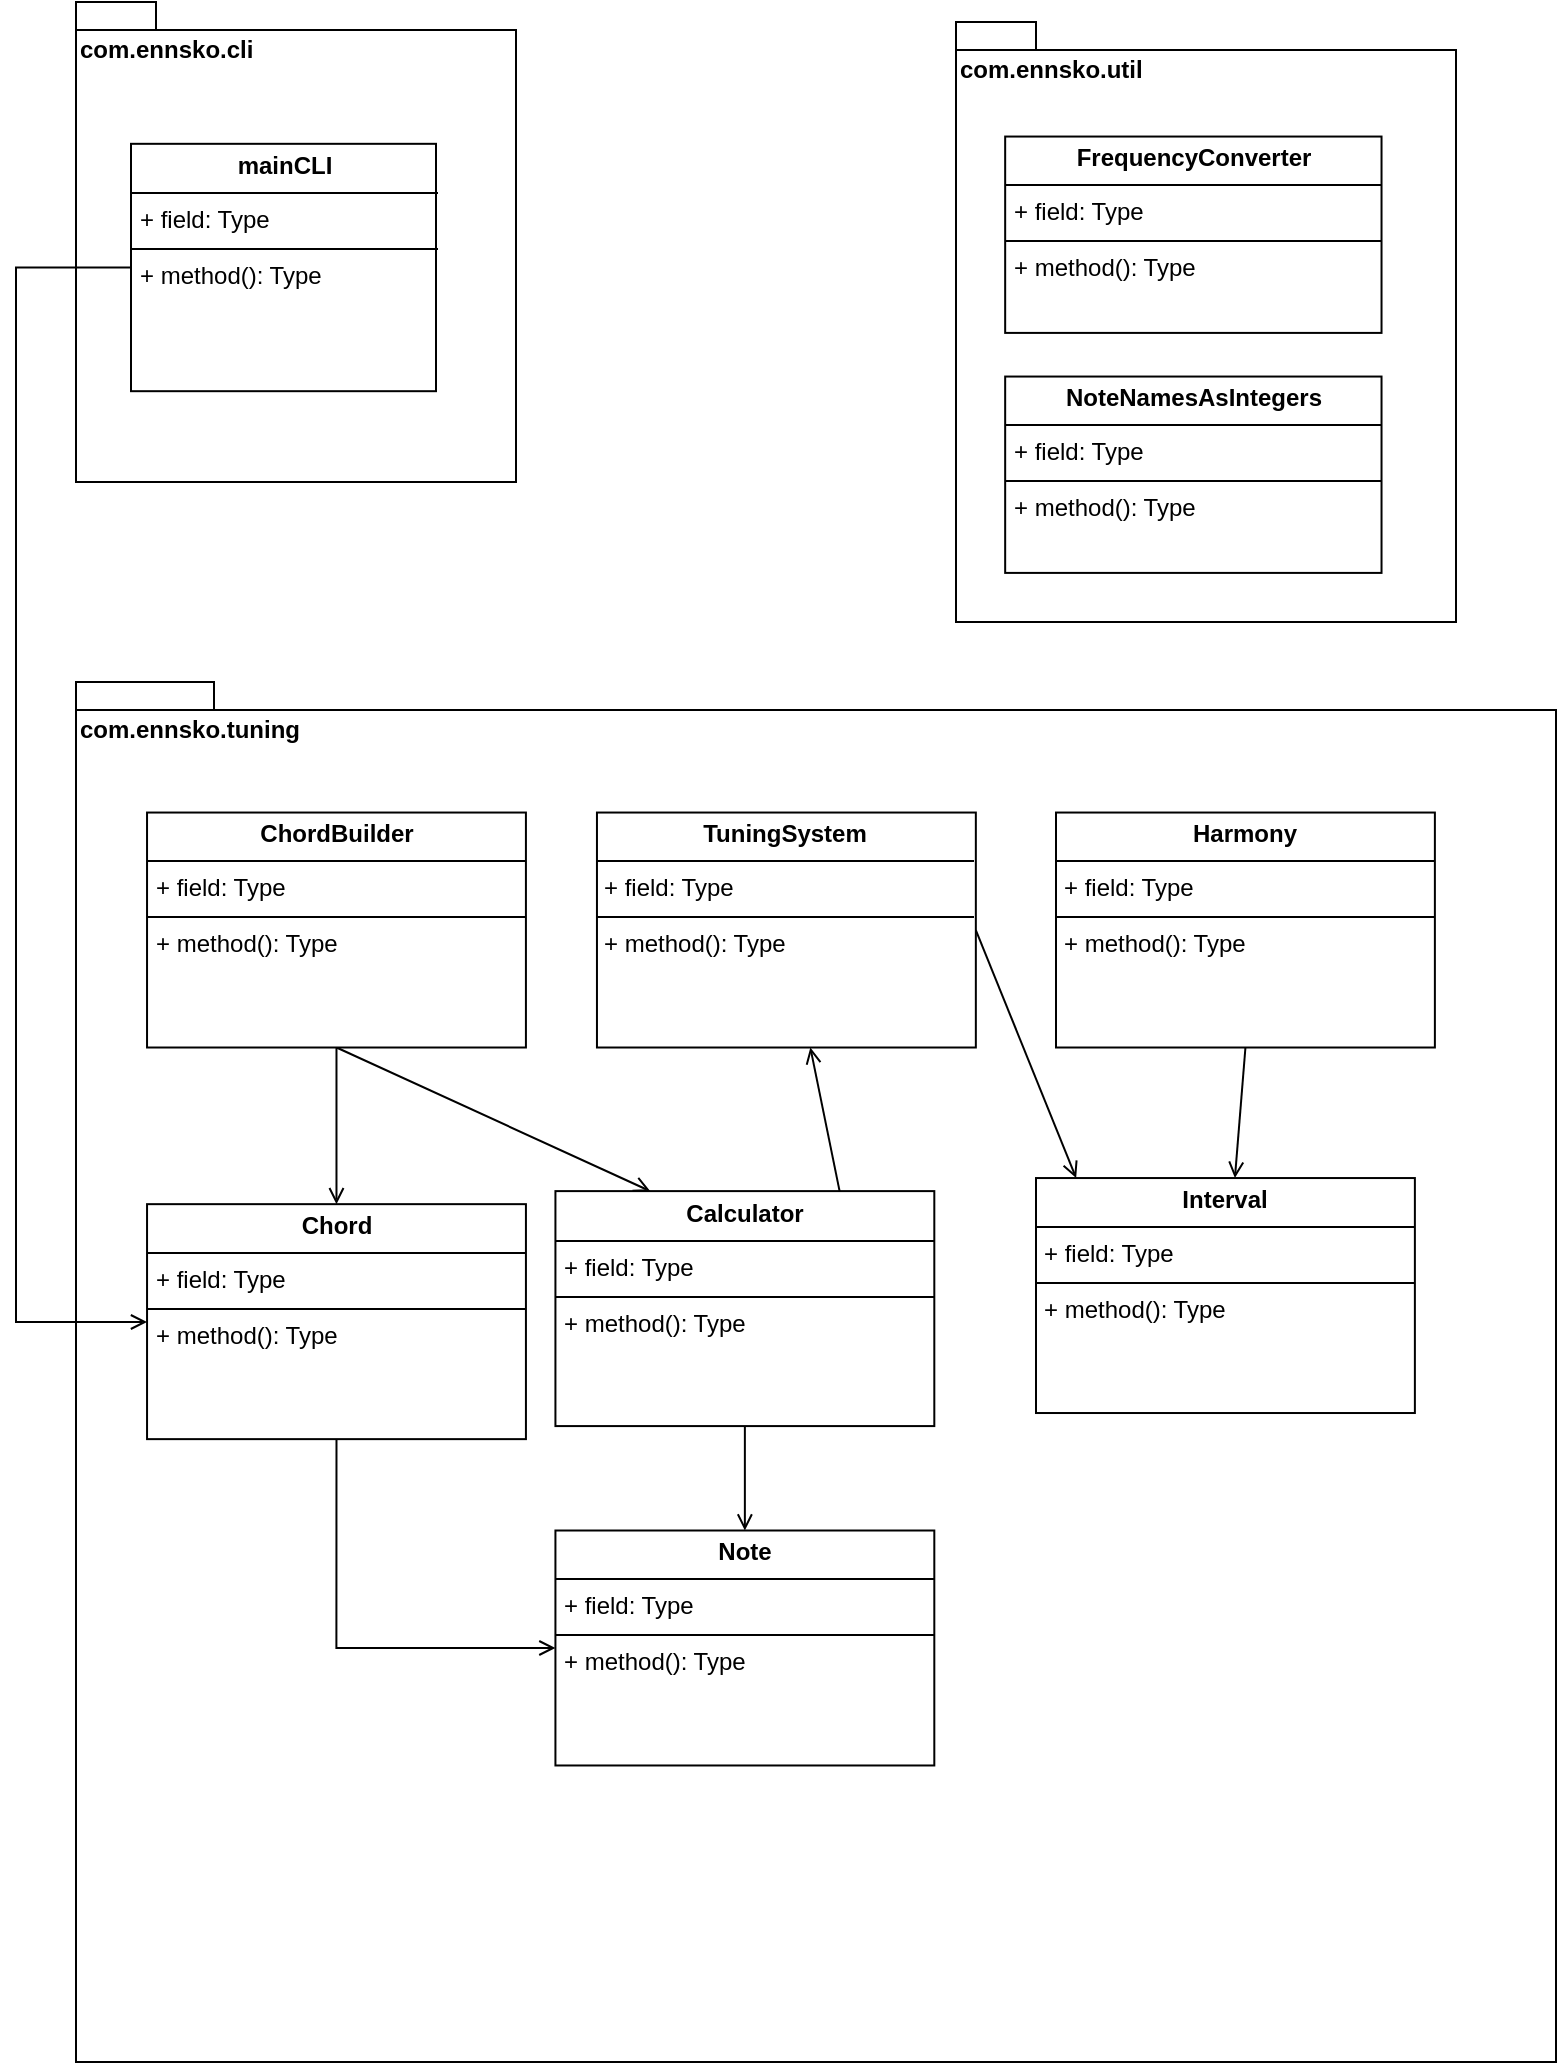 <mxfile version="27.0.5">
  <diagram name="Page-1" id="duiE9MY-KJp6WTq4FDj3">
    <mxGraphModel dx="1763" dy="1150" grid="1" gridSize="10" guides="1" tooltips="1" connect="1" arrows="1" fold="1" page="1" pageScale="1" pageWidth="850" pageHeight="1100" math="0" shadow="0">
      <root>
        <mxCell id="0" />
        <mxCell id="1" parent="0" />
        <mxCell id="epMbeUR7iS_WDw6ivzyc-14" value="com.ennsko.cli" style="shape=folder;fontStyle=1;spacingTop=10;tabWidth=40;tabHeight=14;tabPosition=left;html=1;whiteSpace=wrap;verticalAlign=top;align=left;container=0;dropTarget=1;" vertex="1" parent="1">
          <mxGeometry x="60" y="10" width="220" height="240" as="geometry">
            <mxRectangle x="25" y="40" width="160" height="40" as="alternateBounds" />
          </mxGeometry>
        </mxCell>
        <mxCell id="epMbeUR7iS_WDw6ivzyc-3" value="&lt;p style=&quot;margin:0px;margin-top:4px;text-align:center;&quot;&gt;&lt;b&gt;mainCLI&lt;/b&gt;&lt;/p&gt;&lt;hr size=&quot;1&quot; style=&quot;border-style:solid;&quot;&gt;&lt;p style=&quot;margin:0px;margin-left:4px;&quot;&gt;+ field: Type&lt;/p&gt;&lt;hr size=&quot;1&quot; style=&quot;border-style:solid;&quot;&gt;&lt;p style=&quot;margin:0px;margin-left:4px;&quot;&gt;+ method(): Type&lt;/p&gt;" style="verticalAlign=top;align=left;overflow=fill;html=1;whiteSpace=wrap;" vertex="1" parent="epMbeUR7iS_WDw6ivzyc-14">
          <mxGeometry x="27.5" y="70.91" width="152.5" height="123.684" as="geometry" />
        </mxCell>
        <mxCell id="epMbeUR7iS_WDw6ivzyc-16" value="com.ennsko.tuning" style="shape=folder;fontStyle=1;spacingTop=10;tabWidth=40;tabHeight=14;tabPosition=left;html=1;whiteSpace=wrap;verticalAlign=top;align=left;container=0;recursiveResize=1;" vertex="1" parent="1">
          <mxGeometry x="60" y="350" width="740" height="690" as="geometry" />
        </mxCell>
        <mxCell id="epMbeUR7iS_WDw6ivzyc-5" value="&lt;p style=&quot;margin:0px;margin-top:4px;text-align:center;&quot;&gt;&lt;b&gt;Interval&lt;/b&gt;&lt;/p&gt;&lt;hr size=&quot;1&quot; style=&quot;border-style:solid;&quot;&gt;&lt;p style=&quot;margin:0px;margin-left:4px;&quot;&gt;+ field: Type&lt;/p&gt;&lt;hr size=&quot;1&quot; style=&quot;border-style:solid;&quot;&gt;&lt;p style=&quot;margin:0px;margin-left:4px;&quot;&gt;+ method(): Type&lt;/p&gt;" style="verticalAlign=top;align=left;overflow=fill;html=1;whiteSpace=wrap;" vertex="1" parent="epMbeUR7iS_WDw6ivzyc-16">
          <mxGeometry x="480.0" y="248.027" width="189.44" height="117.486" as="geometry" />
        </mxCell>
        <mxCell id="epMbeUR7iS_WDw6ivzyc-27" style="rounded=0;orthogonalLoop=1;jettySize=auto;html=1;exitX=0.5;exitY=1;exitDx=0;exitDy=0;endArrow=open;endFill=0;" edge="1" parent="epMbeUR7iS_WDw6ivzyc-16" source="epMbeUR7iS_WDw6ivzyc-4" target="epMbeUR7iS_WDw6ivzyc-5">
          <mxGeometry relative="1" as="geometry" />
        </mxCell>
        <mxCell id="epMbeUR7iS_WDw6ivzyc-4" value="&lt;p style=&quot;margin:0px;margin-top:4px;text-align:center;&quot;&gt;&lt;b&gt;Harmony&lt;/b&gt;&lt;/p&gt;&lt;hr size=&quot;1&quot; style=&quot;border-style:solid;&quot;&gt;&lt;p style=&quot;margin:0px;margin-left:4px;&quot;&gt;+ field: Type&lt;/p&gt;&lt;hr size=&quot;1&quot; style=&quot;border-style:solid;&quot;&gt;&lt;p style=&quot;margin:0px;margin-left:4px;&quot;&gt;+ method(): Type&lt;/p&gt;" style="verticalAlign=top;align=left;overflow=fill;html=1;whiteSpace=wrap;" vertex="1" parent="epMbeUR7iS_WDw6ivzyc-16">
          <mxGeometry x="490.0" y="65.27" width="189.44" height="117.486" as="geometry" />
        </mxCell>
        <mxCell id="epMbeUR7iS_WDw6ivzyc-34" style="shape=connector;rounded=0;orthogonalLoop=1;jettySize=auto;html=1;exitX=1;exitY=0.5;exitDx=0;exitDy=0;strokeColor=default;align=center;verticalAlign=middle;fontFamily=Helvetica;fontSize=11;fontColor=default;labelBackgroundColor=default;endArrow=open;endFill=0;entryX=0.106;entryY=0;entryDx=0;entryDy=0;entryPerimeter=0;" edge="1" parent="epMbeUR7iS_WDw6ivzyc-16" source="epMbeUR7iS_WDw6ivzyc-8" target="epMbeUR7iS_WDw6ivzyc-5">
          <mxGeometry relative="1" as="geometry" />
        </mxCell>
        <mxCell id="epMbeUR7iS_WDw6ivzyc-8" value="&lt;p style=&quot;margin:0px;margin-top:4px;text-align:center;&quot;&gt;&lt;b&gt;TuningSystem&lt;/b&gt;&lt;/p&gt;&lt;hr size=&quot;1&quot; style=&quot;border-style:solid;&quot;&gt;&lt;p style=&quot;margin:0px;margin-left:4px;&quot;&gt;+ field: Type&lt;/p&gt;&lt;hr size=&quot;1&quot; style=&quot;border-style:solid;&quot;&gt;&lt;p style=&quot;margin:0px;margin-left:4px;&quot;&gt;+ method(): Type&lt;/p&gt;" style="verticalAlign=top;align=left;overflow=fill;html=1;whiteSpace=wrap;" vertex="1" parent="epMbeUR7iS_WDw6ivzyc-16">
          <mxGeometry x="260.48" y="65.27" width="189.44" height="117.486" as="geometry" />
        </mxCell>
        <mxCell id="epMbeUR7iS_WDw6ivzyc-29" style="edgeStyle=orthogonalEdgeStyle;rounded=0;orthogonalLoop=1;jettySize=auto;html=1;exitX=0.5;exitY=1;exitDx=0;exitDy=0;endArrow=open;endFill=0;" edge="1" parent="epMbeUR7iS_WDw6ivzyc-16" source="epMbeUR7iS_WDw6ivzyc-7" target="epMbeUR7iS_WDw6ivzyc-9">
          <mxGeometry relative="1" as="geometry" />
        </mxCell>
        <mxCell id="epMbeUR7iS_WDw6ivzyc-37" style="shape=connector;rounded=0;orthogonalLoop=1;jettySize=auto;html=1;exitX=0.75;exitY=0;exitDx=0;exitDy=0;strokeColor=default;align=center;verticalAlign=middle;fontFamily=Helvetica;fontSize=11;fontColor=default;labelBackgroundColor=default;endArrow=open;endFill=0;" edge="1" parent="epMbeUR7iS_WDw6ivzyc-16" source="epMbeUR7iS_WDw6ivzyc-7" target="epMbeUR7iS_WDw6ivzyc-8">
          <mxGeometry relative="1" as="geometry" />
        </mxCell>
        <mxCell id="epMbeUR7iS_WDw6ivzyc-7" value="&lt;p style=&quot;margin:0px;margin-top:4px;text-align:center;&quot;&gt;&lt;b&gt;Calculator&lt;/b&gt;&lt;/p&gt;&lt;hr size=&quot;1&quot; style=&quot;border-style:solid;&quot;&gt;&lt;p style=&quot;margin:0px;margin-left:4px;&quot;&gt;+ field: Type&lt;/p&gt;&lt;hr size=&quot;1&quot; style=&quot;border-style:solid;&quot;&gt;&lt;p style=&quot;margin:0px;margin-left:4px;&quot;&gt;+ method(): Type&lt;/p&gt;" style="verticalAlign=top;align=left;overflow=fill;html=1;whiteSpace=wrap;" vertex="1" parent="epMbeUR7iS_WDw6ivzyc-16">
          <mxGeometry x="239.716" y="254.554" width="189.44" height="117.486" as="geometry" />
        </mxCell>
        <mxCell id="epMbeUR7iS_WDw6ivzyc-25" style="rounded=0;orthogonalLoop=1;jettySize=auto;html=1;exitX=0.5;exitY=1;exitDx=0;exitDy=0;endArrow=open;endFill=0;entryX=0.25;entryY=0;entryDx=0;entryDy=0;" edge="1" parent="epMbeUR7iS_WDw6ivzyc-16" source="epMbeUR7iS_WDw6ivzyc-6" target="epMbeUR7iS_WDw6ivzyc-7">
          <mxGeometry relative="1" as="geometry" />
        </mxCell>
        <mxCell id="epMbeUR7iS_WDw6ivzyc-30" style="edgeStyle=orthogonalEdgeStyle;rounded=0;orthogonalLoop=1;jettySize=auto;html=1;exitX=0.5;exitY=1;exitDx=0;exitDy=0;endArrow=open;endFill=0;" edge="1" parent="epMbeUR7iS_WDw6ivzyc-16" source="epMbeUR7iS_WDw6ivzyc-6" target="epMbeUR7iS_WDw6ivzyc-10">
          <mxGeometry relative="1" as="geometry" />
        </mxCell>
        <mxCell id="epMbeUR7iS_WDw6ivzyc-6" value="&lt;p style=&quot;margin:0px;margin-top:4px;text-align:center;&quot;&gt;&lt;b&gt;ChordBuilder&lt;/b&gt;&lt;/p&gt;&lt;hr size=&quot;1&quot; style=&quot;border-style:solid;&quot;&gt;&lt;p style=&quot;margin:0px;margin-left:4px;&quot;&gt;+ field: Type&lt;/p&gt;&lt;hr size=&quot;1&quot; style=&quot;border-style:solid;&quot;&gt;&lt;p style=&quot;margin:0px;margin-left:4px;&quot;&gt;+ method(): Type&lt;/p&gt;" style="verticalAlign=top;align=left;overflow=fill;html=1;whiteSpace=wrap;" vertex="1" parent="epMbeUR7iS_WDw6ivzyc-16">
          <mxGeometry x="35.52" y="65.27" width="189.44" height="117.486" as="geometry" />
        </mxCell>
        <mxCell id="epMbeUR7iS_WDw6ivzyc-39" style="edgeStyle=orthogonalEdgeStyle;shape=connector;rounded=0;orthogonalLoop=1;jettySize=auto;html=1;exitX=0.5;exitY=1;exitDx=0;exitDy=0;entryX=0;entryY=0.5;entryDx=0;entryDy=0;strokeColor=default;align=center;verticalAlign=middle;fontFamily=Helvetica;fontSize=11;fontColor=default;labelBackgroundColor=default;endArrow=open;endFill=0;" edge="1" parent="epMbeUR7iS_WDw6ivzyc-16" source="epMbeUR7iS_WDw6ivzyc-10" target="epMbeUR7iS_WDw6ivzyc-9">
          <mxGeometry relative="1" as="geometry" />
        </mxCell>
        <mxCell id="epMbeUR7iS_WDw6ivzyc-10" value="&lt;p style=&quot;margin:0px;margin-top:4px;text-align:center;&quot;&gt;&lt;b&gt;Chord&lt;/b&gt;&lt;/p&gt;&lt;hr size=&quot;1&quot; style=&quot;border-style:solid;&quot;&gt;&lt;p style=&quot;margin:0px;margin-left:4px;&quot;&gt;+ field: Type&lt;/p&gt;&lt;hr size=&quot;1&quot; style=&quot;border-style:solid;&quot;&gt;&lt;p style=&quot;margin:0px;margin-left:4px;&quot;&gt;+ method(): Type&lt;/p&gt;" style="verticalAlign=top;align=left;overflow=fill;html=1;whiteSpace=wrap;" vertex="1" parent="epMbeUR7iS_WDw6ivzyc-16">
          <mxGeometry x="35.524" y="261.081" width="189.44" height="117.486" as="geometry" />
        </mxCell>
        <mxCell id="epMbeUR7iS_WDw6ivzyc-9" value="&lt;p style=&quot;margin:0px;margin-top:4px;text-align:center;&quot;&gt;&lt;b&gt;Note&lt;/b&gt;&lt;/p&gt;&lt;hr size=&quot;1&quot; style=&quot;border-style:solid;&quot;&gt;&lt;p style=&quot;margin:0px;margin-left:4px;&quot;&gt;+ field: Type&lt;/p&gt;&lt;hr size=&quot;1&quot; style=&quot;border-style:solid;&quot;&gt;&lt;p style=&quot;margin:0px;margin-left:4px;&quot;&gt;+ method(): Type&lt;/p&gt;" style="verticalAlign=top;align=left;overflow=fill;html=1;whiteSpace=wrap;" vertex="1" parent="epMbeUR7iS_WDw6ivzyc-16">
          <mxGeometry x="239.716" y="424.257" width="189.44" height="117.486" as="geometry" />
        </mxCell>
        <mxCell id="epMbeUR7iS_WDw6ivzyc-17" value="com.ennsko.util" style="shape=folder;fontStyle=1;spacingTop=10;tabWidth=40;tabHeight=14;tabPosition=left;html=1;whiteSpace=wrap;verticalAlign=top;align=left;container=0;" vertex="1" parent="1">
          <mxGeometry x="500" y="20" width="250" height="300" as="geometry" />
        </mxCell>
        <mxCell id="epMbeUR7iS_WDw6ivzyc-11" value="&lt;p style=&quot;margin:0px;margin-top:4px;text-align:center;&quot;&gt;&lt;b&gt;FrequencyConverter&lt;/b&gt;&lt;/p&gt;&lt;hr size=&quot;1&quot; style=&quot;border-style:solid;&quot;&gt;&lt;p style=&quot;margin:0px;margin-left:4px;&quot;&gt;+ field: Type&lt;/p&gt;&lt;hr size=&quot;1&quot; style=&quot;border-style:solid;&quot;&gt;&lt;p style=&quot;margin:0px;margin-left:4px;&quot;&gt;+ method(): Type&lt;/p&gt;" style="verticalAlign=top;align=left;overflow=fill;html=1;whiteSpace=wrap;" vertex="1" parent="epMbeUR7iS_WDw6ivzyc-17">
          <mxGeometry x="24.585" y="57.273" width="188.181" height="98.182" as="geometry" />
        </mxCell>
        <mxCell id="epMbeUR7iS_WDw6ivzyc-12" value="&lt;p style=&quot;margin:0px;margin-top:4px;text-align:center;&quot;&gt;&lt;b&gt;NoteNamesAsIntegers&lt;/b&gt;&lt;/p&gt;&lt;hr size=&quot;1&quot; style=&quot;border-style:solid;&quot;&gt;&lt;p style=&quot;margin:0px;margin-left:4px;&quot;&gt;+ field: Type&lt;/p&gt;&lt;hr size=&quot;1&quot; style=&quot;border-style:solid;&quot;&gt;&lt;p style=&quot;margin:0px;margin-left:4px;&quot;&gt;+ method(): Type&lt;/p&gt;" style="verticalAlign=top;align=left;overflow=fill;html=1;whiteSpace=wrap;" vertex="1" parent="epMbeUR7iS_WDw6ivzyc-17">
          <mxGeometry x="24.585" y="177.273" width="188.181" height="98.182" as="geometry" />
        </mxCell>
        <mxCell id="epMbeUR7iS_WDw6ivzyc-38" style="edgeStyle=orthogonalEdgeStyle;shape=connector;rounded=0;orthogonalLoop=1;jettySize=auto;html=1;exitX=0;exitY=0.5;exitDx=0;exitDy=0;strokeColor=default;align=center;verticalAlign=middle;fontFamily=Helvetica;fontSize=11;fontColor=default;labelBackgroundColor=default;endArrow=open;endFill=0;" edge="1" parent="1" source="epMbeUR7iS_WDw6ivzyc-3" target="epMbeUR7iS_WDw6ivzyc-10">
          <mxGeometry relative="1" as="geometry">
            <Array as="points">
              <mxPoint x="30" y="143" />
              <mxPoint x="30" y="670" />
            </Array>
          </mxGeometry>
        </mxCell>
      </root>
    </mxGraphModel>
  </diagram>
</mxfile>

